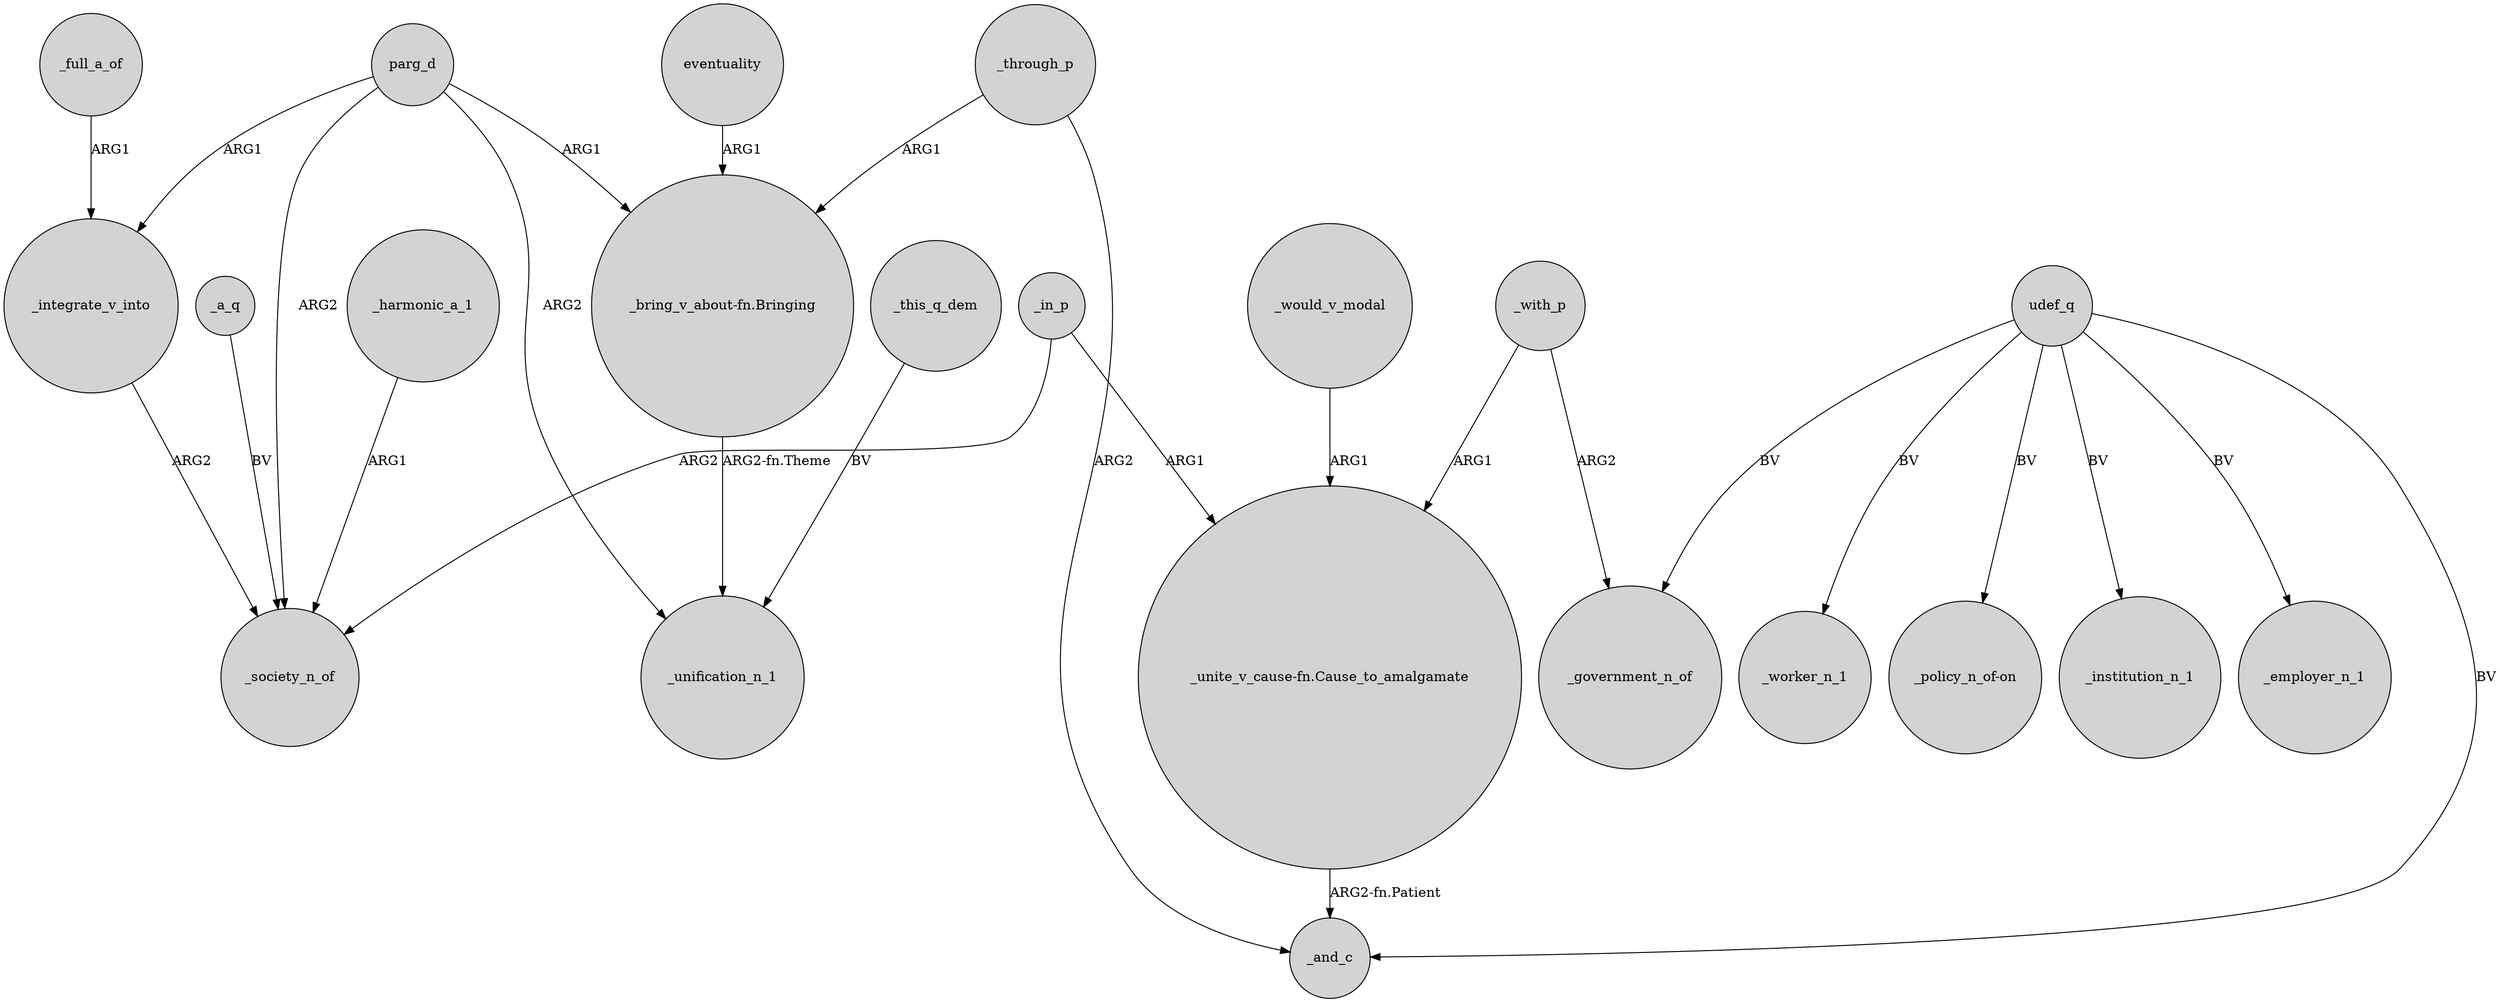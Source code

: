 digraph {
	node [shape=circle style=filled]
	_harmonic_a_1 -> _society_n_of [label=ARG1]
	parg_d -> _society_n_of [label=ARG2]
	udef_q -> _government_n_of [label=BV]
	eventuality -> "_bring_v_about-fn.Bringing" [label=ARG1]
	udef_q -> _worker_n_1 [label=BV]
	_through_p -> "_bring_v_about-fn.Bringing" [label=ARG1]
	"_unite_v_cause-fn.Cause_to_amalgamate" -> _and_c [label="ARG2-fn.Patient"]
	_in_p -> "_unite_v_cause-fn.Cause_to_amalgamate" [label=ARG1]
	_integrate_v_into -> _society_n_of [label=ARG2]
	_a_q -> _society_n_of [label=BV]
	udef_q -> "_policy_n_of-on" [label=BV]
	parg_d -> _integrate_v_into [label=ARG1]
	udef_q -> _institution_n_1 [label=BV]
	_full_a_of -> _integrate_v_into [label=ARG1]
	_would_v_modal -> "_unite_v_cause-fn.Cause_to_amalgamate" [label=ARG1]
	_through_p -> _and_c [label=ARG2]
	"_bring_v_about-fn.Bringing" -> _unification_n_1 [label="ARG2-fn.Theme"]
	parg_d -> _unification_n_1 [label=ARG2]
	parg_d -> "_bring_v_about-fn.Bringing" [label=ARG1]
	udef_q -> _employer_n_1 [label=BV]
	_in_p -> _society_n_of [label=ARG2]
	_this_q_dem -> _unification_n_1 [label=BV]
	_with_p -> _government_n_of [label=ARG2]
	udef_q -> _and_c [label=BV]
	_with_p -> "_unite_v_cause-fn.Cause_to_amalgamate" [label=ARG1]
}

